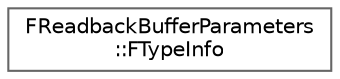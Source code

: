 digraph "Graphical Class Hierarchy"
{
 // INTERACTIVE_SVG=YES
 // LATEX_PDF_SIZE
  bgcolor="transparent";
  edge [fontname=Helvetica,fontsize=10,labelfontname=Helvetica,labelfontsize=10];
  node [fontname=Helvetica,fontsize=10,shape=box,height=0.2,width=0.4];
  rankdir="LR";
  Node0 [id="Node000000",label="FReadbackBufferParameters\l::FTypeInfo",height=0.2,width=0.4,color="grey40", fillcolor="white", style="filled",URL="$d0/d80/structFReadbackBufferParameters_1_1FTypeInfo.html",tooltip=" "];
}

